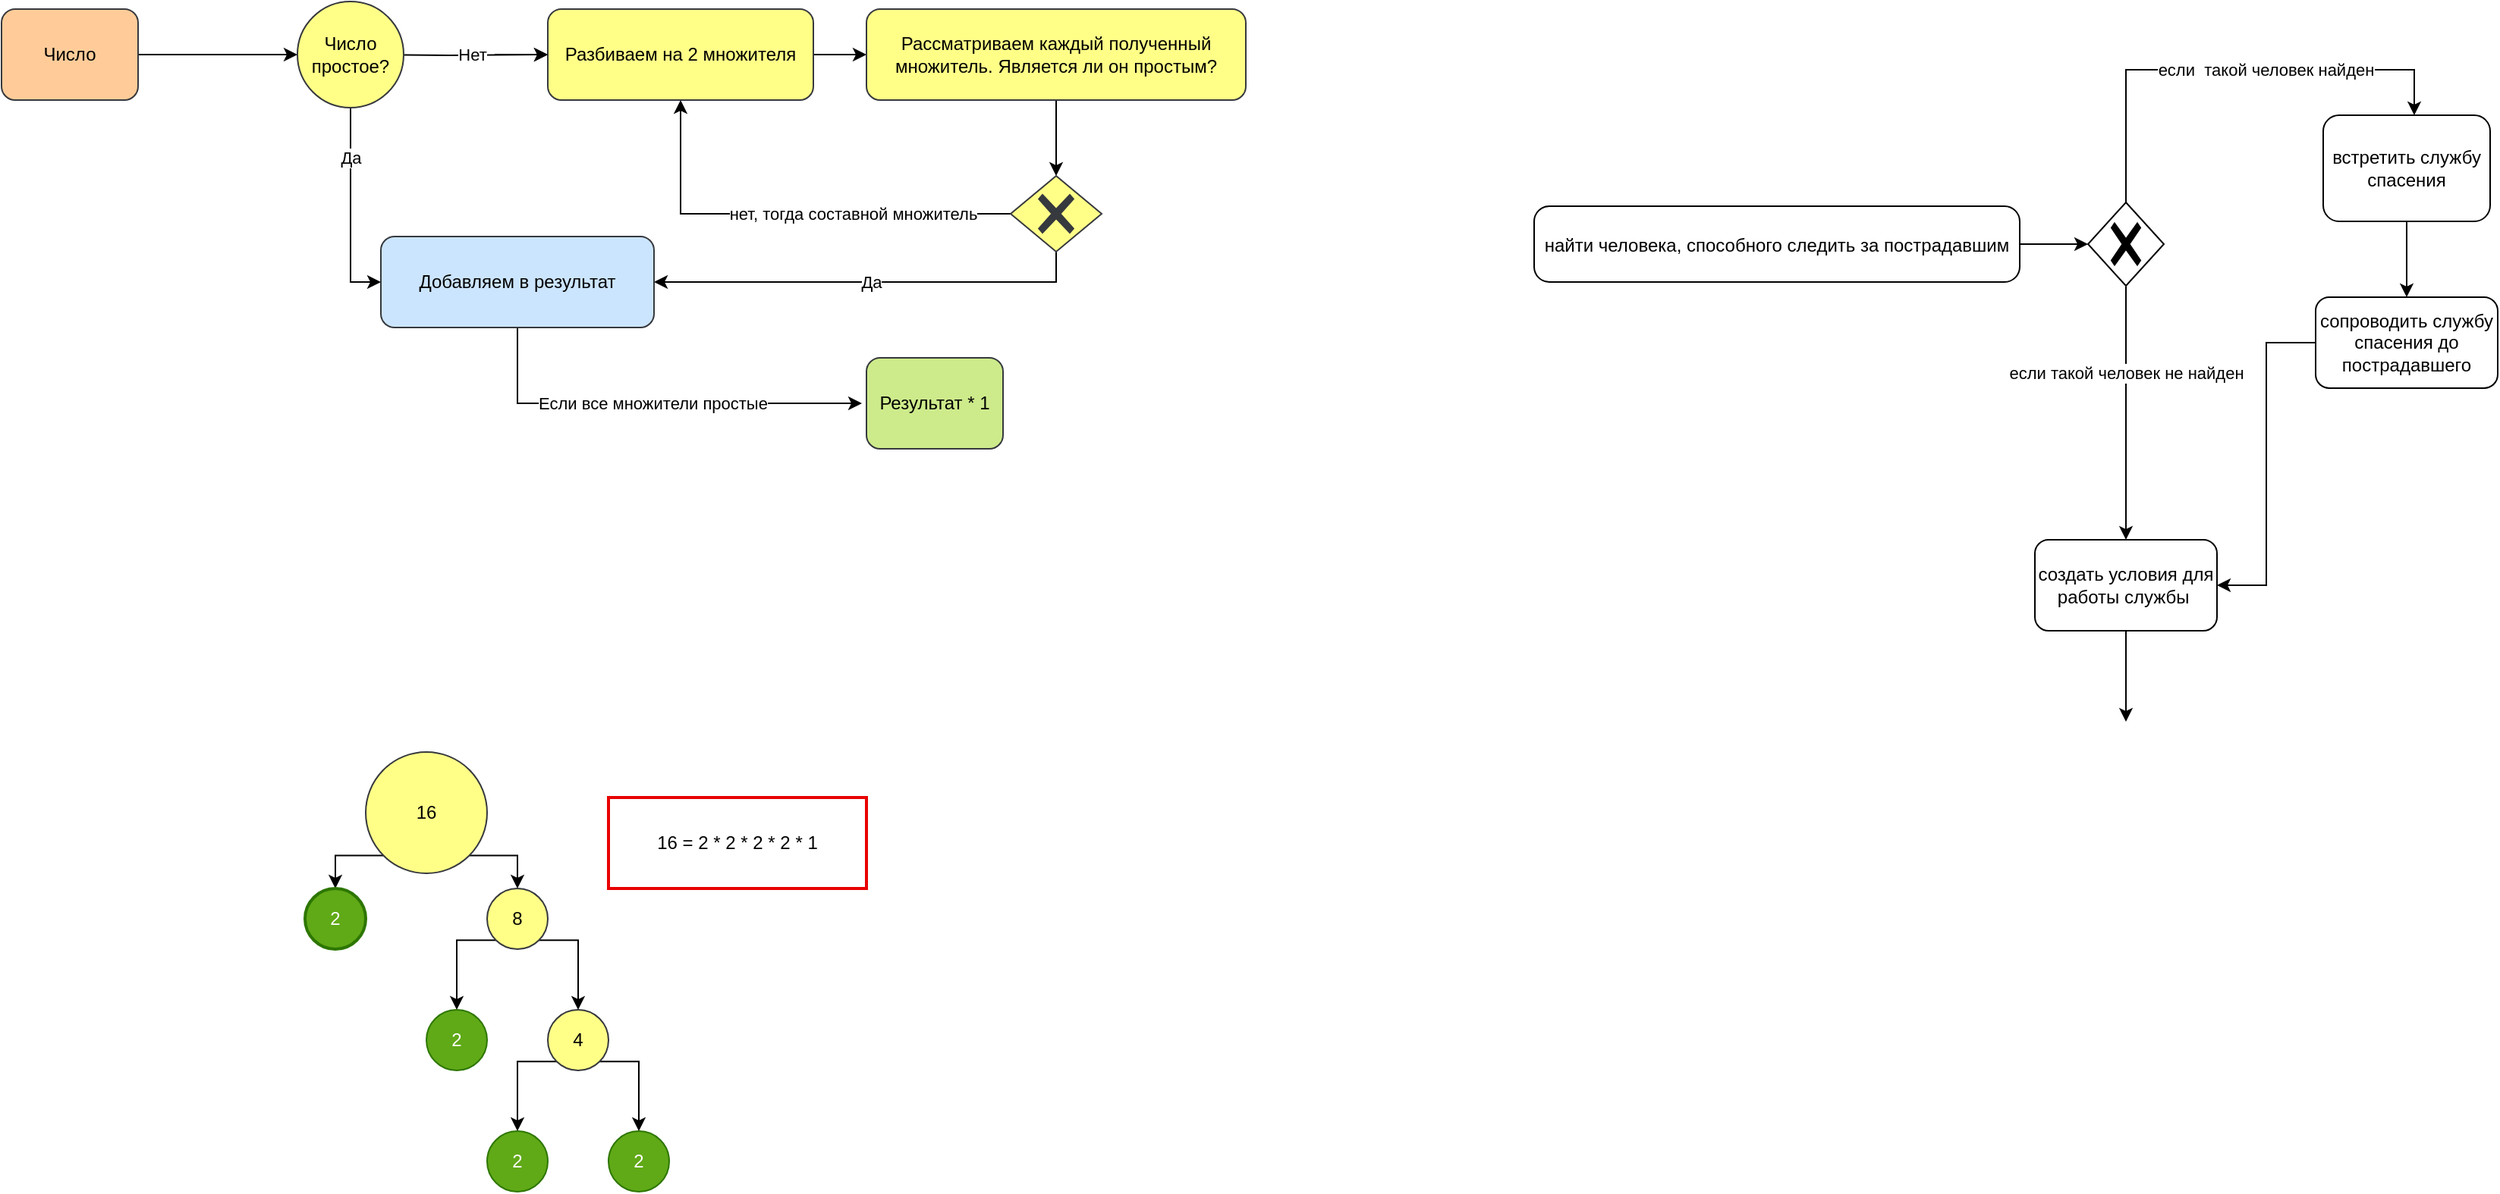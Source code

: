 <mxfile version="14.6.12" type="github">
  <diagram name="Page-1" id="2a216829-ef6e-dabb-86c1-c78162f3ba2b">
    <mxGraphModel dx="916" dy="408" grid="1" gridSize="10" guides="1" tooltips="1" connect="1" arrows="1" fold="1" page="1" pageScale="1" pageWidth="850" pageHeight="1100" background="#ffffff" math="0" shadow="0">
      <root>
        <mxCell id="0" />
        <mxCell id="1" parent="0" />
        <mxCell id="_0RBYRQyoNk86ozEI0FX-4" style="edgeStyle=orthogonalEdgeStyle;rounded=0;orthogonalLoop=1;jettySize=auto;html=1;entryX=0;entryY=0.5;entryDx=0;entryDy=0;" parent="1" source="_0RBYRQyoNk86ozEI0FX-1" edge="1" target="_0RBYRQyoNk86ozEI0FX-6">
          <mxGeometry relative="1" as="geometry">
            <mxPoint x="600" y="290" as="targetPoint" />
          </mxGeometry>
        </mxCell>
        <mxCell id="_0RBYRQyoNk86ozEI0FX-1" value="Разбиваем на 2 множителя" style="rounded=1;whiteSpace=wrap;html=1;fillColor=#ffff88;strokeColor=#36393d;" parent="1" vertex="1">
          <mxGeometry x="390" y="50" width="175" height="60" as="geometry" />
        </mxCell>
        <mxCell id="_0RBYRQyoNk86ozEI0FX-8" value="" style="edgeStyle=orthogonalEdgeStyle;rounded=0;orthogonalLoop=1;jettySize=auto;html=1;" parent="1" source="_0RBYRQyoNk86ozEI0FX-6" target="_0RBYRQyoNk86ozEI0FX-7" edge="1">
          <mxGeometry relative="1" as="geometry" />
        </mxCell>
        <mxCell id="_0RBYRQyoNk86ozEI0FX-6" value="Рассматриваем каждый полученный множитель. Является ли он простым?" style="rounded=1;whiteSpace=wrap;html=1;fillColor=#ffff88;strokeColor=#36393d;" parent="1" vertex="1">
          <mxGeometry x="600" y="50" width="250" height="60" as="geometry" />
        </mxCell>
        <mxCell id="CcLGVhNMaya6ScaZg3aG-6" value="нет, тогда составной множитель" style="edgeStyle=orthogonalEdgeStyle;rounded=0;orthogonalLoop=1;jettySize=auto;html=1;entryX=0.5;entryY=1;entryDx=0;entryDy=0;" edge="1" parent="1" source="_0RBYRQyoNk86ozEI0FX-7" target="_0RBYRQyoNk86ozEI0FX-1">
          <mxGeometry x="-0.288" relative="1" as="geometry">
            <mxPoint x="460" y="187.5" as="targetPoint" />
            <mxPoint as="offset" />
          </mxGeometry>
        </mxCell>
        <mxCell id="CcLGVhNMaya6ScaZg3aG-44" value="Да" style="edgeStyle=orthogonalEdgeStyle;rounded=0;orthogonalLoop=1;jettySize=auto;html=1;entryX=1;entryY=0.5;entryDx=0;entryDy=0;" edge="1" parent="1" source="_0RBYRQyoNk86ozEI0FX-7" target="CcLGVhNMaya6ScaZg3aG-4">
          <mxGeometry relative="1" as="geometry">
            <Array as="points">
              <mxPoint x="725" y="230" />
            </Array>
          </mxGeometry>
        </mxCell>
        <mxCell id="_0RBYRQyoNk86ozEI0FX-7" value="" style="points=[[0.25,0.25,0],[0.5,0,0],[0.75,0.25,0],[1,0.5,0],[0.75,0.75,0],[0.5,1,0],[0.25,0.75,0],[0,0.5,0]];shape=mxgraph.bpmn.gateway2;html=1;verticalLabelPosition=bottom;labelBackgroundColor=#ffffff;verticalAlign=top;align=center;perimeter=rhombusPerimeter;outlineConnect=0;outline=none;symbol=none;gwType=exclusive;fillColor=#ffff88;strokeColor=#36393d;" parent="1" vertex="1">
          <mxGeometry x="695" y="160" width="60" height="50" as="geometry" />
        </mxCell>
        <mxCell id="_0RBYRQyoNk86ozEI0FX-27" style="edgeStyle=orthogonalEdgeStyle;rounded=0;orthogonalLoop=1;jettySize=auto;html=1;" parent="1" source="_0RBYRQyoNk86ozEI0FX-12" edge="1">
          <mxGeometry relative="1" as="geometry">
            <mxPoint x="1430" y="520" as="targetPoint" />
          </mxGeometry>
        </mxCell>
        <mxCell id="_0RBYRQyoNk86ozEI0FX-12" value="создать условия для работы службы&amp;nbsp;" style="rounded=1;whiteSpace=wrap;html=1;" parent="1" vertex="1">
          <mxGeometry x="1370" y="400" width="120" height="60" as="geometry" />
        </mxCell>
        <mxCell id="_0RBYRQyoNk86ozEI0FX-21" value="если&amp;nbsp; такой человек найден" style="edgeStyle=orthogonalEdgeStyle;rounded=0;orthogonalLoop=1;jettySize=auto;html=1;" parent="1" source="_0RBYRQyoNk86ozEI0FX-13" edge="1">
          <mxGeometry x="0.163" relative="1" as="geometry">
            <mxPoint x="1620" y="120" as="targetPoint" />
            <Array as="points">
              <mxPoint x="1430" y="90" />
              <mxPoint x="1620" y="90" />
            </Array>
            <mxPoint as="offset" />
          </mxGeometry>
        </mxCell>
        <mxCell id="_0RBYRQyoNk86ozEI0FX-22" value="если такой человек не найден" style="edgeStyle=orthogonalEdgeStyle;rounded=0;orthogonalLoop=1;jettySize=auto;html=1;entryX=0.5;entryY=0;entryDx=0;entryDy=0;" parent="1" target="_0RBYRQyoNk86ozEI0FX-12" edge="1">
          <mxGeometry x="-0.317" relative="1" as="geometry">
            <mxPoint x="1500" y="332.5" as="targetPoint" />
            <mxPoint x="1430" y="233" as="sourcePoint" />
            <Array as="points">
              <mxPoint x="1430" y="240" />
              <mxPoint x="1430" y="240" />
            </Array>
            <mxPoint as="offset" />
          </mxGeometry>
        </mxCell>
        <mxCell id="_0RBYRQyoNk86ozEI0FX-13" value="" style="points=[[0.25,0.25,0],[0.5,0,0],[0.75,0.25,0],[1,0.5,0],[0.75,0.75,0],[0.5,1,0],[0.25,0.75,0],[0,0.5,0]];shape=mxgraph.bpmn.gateway2;html=1;verticalLabelPosition=bottom;labelBackgroundColor=#ffffff;verticalAlign=top;align=center;perimeter=rhombusPerimeter;outlineConnect=0;outline=none;symbol=none;gwType=exclusive;" parent="1" vertex="1">
          <mxGeometry x="1405" y="177.5" width="50" height="55" as="geometry" />
        </mxCell>
        <mxCell id="_0RBYRQyoNk86ozEI0FX-20" style="edgeStyle=orthogonalEdgeStyle;rounded=0;orthogonalLoop=1;jettySize=auto;html=1;exitX=1;exitY=0.5;exitDx=0;exitDy=0;exitPerimeter=0;entryX=0;entryY=0.5;entryDx=0;entryDy=0;entryPerimeter=0;" parent="1" source="_0RBYRQyoNk86ozEI0FX-18" target="_0RBYRQyoNk86ozEI0FX-13" edge="1">
          <mxGeometry relative="1" as="geometry" />
        </mxCell>
        <mxCell id="_0RBYRQyoNk86ozEI0FX-18" value="найти человека, способного следить за пострадавшим" style="points=[[0.25,0,0],[0.5,0,0],[0.75,0,0],[1,0.25,0],[1,0.5,0],[1,0.75,0],[0.75,1,0],[0.5,1,0],[0.25,1,0],[0,0.75,0],[0,0.5,0],[0,0.25,0]];shape=mxgraph.bpmn.task;rectStyle=rounded;size=10;taskMarker=abstract;" parent="1" vertex="1">
          <mxGeometry x="1040" y="180" width="320" height="50" as="geometry" />
        </mxCell>
        <mxCell id="_0RBYRQyoNk86ozEI0FX-24" style="edgeStyle=orthogonalEdgeStyle;rounded=0;orthogonalLoop=1;jettySize=auto;html=1;entryX=0.5;entryY=0;entryDx=0;entryDy=0;" parent="1" source="_0RBYRQyoNk86ozEI0FX-23" target="_0RBYRQyoNk86ozEI0FX-25" edge="1">
          <mxGeometry relative="1" as="geometry">
            <mxPoint x="1615" y="230" as="targetPoint" />
          </mxGeometry>
        </mxCell>
        <mxCell id="_0RBYRQyoNk86ozEI0FX-23" value="встретить службу спасения" style="rounded=1;whiteSpace=wrap;html=1;" parent="1" vertex="1">
          <mxGeometry x="1560" y="120" width="110" height="70" as="geometry" />
        </mxCell>
        <mxCell id="_0RBYRQyoNk86ozEI0FX-26" style="edgeStyle=orthogonalEdgeStyle;rounded=0;orthogonalLoop=1;jettySize=auto;html=1;entryX=1;entryY=0.5;entryDx=0;entryDy=0;" parent="1" source="_0RBYRQyoNk86ozEI0FX-25" target="_0RBYRQyoNk86ozEI0FX-12" edge="1">
          <mxGeometry relative="1" as="geometry">
            <mxPoint x="1615" y="430" as="targetPoint" />
          </mxGeometry>
        </mxCell>
        <mxCell id="_0RBYRQyoNk86ozEI0FX-25" value="сопроводить службу спасения до пострадавшего" style="rounded=1;whiteSpace=wrap;html=1;" parent="1" vertex="1">
          <mxGeometry x="1555" y="240" width="120" height="60" as="geometry" />
        </mxCell>
        <mxCell id="CcLGVhNMaya6ScaZg3aG-2" style="edgeStyle=orthogonalEdgeStyle;rounded=0;orthogonalLoop=1;jettySize=auto;html=1;exitX=1;exitY=0.5;exitDx=0;exitDy=0;entryX=0;entryY=0.5;entryDx=0;entryDy=0;startArrow=none;" edge="1" parent="1" target="_0RBYRQyoNk86ozEI0FX-1">
          <mxGeometry relative="1" as="geometry">
            <mxPoint x="355" y="80.0" as="sourcePoint" />
          </mxGeometry>
        </mxCell>
        <mxCell id="CcLGVhNMaya6ScaZg3aG-38" style="edgeStyle=orthogonalEdgeStyle;rounded=0;orthogonalLoop=1;jettySize=auto;html=1;exitX=1;exitY=0.5;exitDx=0;exitDy=0;entryX=0;entryY=0.5;entryDx=0;entryDy=0;" edge="1" parent="1" source="CcLGVhNMaya6ScaZg3aG-1" target="CcLGVhNMaya6ScaZg3aG-15">
          <mxGeometry relative="1" as="geometry">
            <mxPoint x="90" y="230" as="targetPoint" />
          </mxGeometry>
        </mxCell>
        <mxCell id="CcLGVhNMaya6ScaZg3aG-1" value="Число" style="rounded=1;whiteSpace=wrap;html=1;fillColor=#ffcc99;strokeColor=#36393d;" vertex="1" parent="1">
          <mxGeometry x="30" y="50" width="90" height="60" as="geometry" />
        </mxCell>
        <mxCell id="CcLGVhNMaya6ScaZg3aG-41" value="Если все множители простые" style="edgeStyle=orthogonalEdgeStyle;rounded=0;orthogonalLoop=1;jettySize=auto;html=1;exitX=0.5;exitY=1;exitDx=0;exitDy=0;" edge="1" parent="1" source="CcLGVhNMaya6ScaZg3aG-4">
          <mxGeometry relative="1" as="geometry">
            <mxPoint x="597" y="310" as="targetPoint" />
            <Array as="points">
              <mxPoint x="370" y="310" />
            </Array>
          </mxGeometry>
        </mxCell>
        <mxCell id="CcLGVhNMaya6ScaZg3aG-4" value="Добавляем в результат" style="rounded=1;whiteSpace=wrap;html=1;fillColor=#cce5ff;strokeColor=#36393d;" vertex="1" parent="1">
          <mxGeometry x="280" y="200" width="180" height="60" as="geometry" />
        </mxCell>
        <mxCell id="CcLGVhNMaya6ScaZg3aG-14" value="Нет" style="edgeStyle=orthogonalEdgeStyle;rounded=0;orthogonalLoop=1;jettySize=auto;html=1;entryX=0;entryY=0.5;entryDx=0;entryDy=0;" edge="1" parent="1" target="_0RBYRQyoNk86ozEI0FX-1">
          <mxGeometry x="0.231" relative="1" as="geometry">
            <mxPoint x="260" y="80.0" as="sourcePoint" />
            <mxPoint as="offset" />
          </mxGeometry>
        </mxCell>
        <mxCell id="CcLGVhNMaya6ScaZg3aG-16" value="Да" style="edgeStyle=orthogonalEdgeStyle;rounded=0;orthogonalLoop=1;jettySize=auto;html=1;exitX=0.5;exitY=1;exitDx=0;exitDy=0;entryX=0;entryY=0.5;entryDx=0;entryDy=0;" edge="1" parent="1" source="CcLGVhNMaya6ScaZg3aG-15" target="CcLGVhNMaya6ScaZg3aG-4">
          <mxGeometry x="-0.516" relative="1" as="geometry">
            <mxPoint x="350" y="280" as="targetPoint" />
            <Array as="points">
              <mxPoint x="260" y="230" />
            </Array>
            <mxPoint as="offset" />
          </mxGeometry>
        </mxCell>
        <mxCell id="CcLGVhNMaya6ScaZg3aG-15" value="Число простое?" style="ellipse;whiteSpace=wrap;html=1;aspect=fixed;fillColor=#ffff88;strokeColor=#36393d;" vertex="1" parent="1">
          <mxGeometry x="225" y="45" width="70" height="70" as="geometry" />
        </mxCell>
        <mxCell id="CcLGVhNMaya6ScaZg3aG-27" style="edgeStyle=orthogonalEdgeStyle;rounded=0;orthogonalLoop=1;jettySize=auto;html=1;exitX=1;exitY=1;exitDx=0;exitDy=0;entryX=0.5;entryY=0;entryDx=0;entryDy=0;" edge="1" parent="1" source="CcLGVhNMaya6ScaZg3aG-18" target="CcLGVhNMaya6ScaZg3aG-21">
          <mxGeometry relative="1" as="geometry" />
        </mxCell>
        <mxCell id="CcLGVhNMaya6ScaZg3aG-28" style="edgeStyle=orthogonalEdgeStyle;rounded=0;orthogonalLoop=1;jettySize=auto;html=1;exitX=0;exitY=1;exitDx=0;exitDy=0;entryX=0.5;entryY=0;entryDx=0;entryDy=0;" edge="1" parent="1" source="CcLGVhNMaya6ScaZg3aG-18" target="CcLGVhNMaya6ScaZg3aG-20">
          <mxGeometry relative="1" as="geometry" />
        </mxCell>
        <mxCell id="CcLGVhNMaya6ScaZg3aG-18" value="16" style="ellipse;whiteSpace=wrap;html=1;aspect=fixed;fillColor=#ffff88;strokeColor=#36393d;" vertex="1" parent="1">
          <mxGeometry x="270" y="540" width="80" height="80" as="geometry" />
        </mxCell>
        <mxCell id="CcLGVhNMaya6ScaZg3aG-20" value="2" style="ellipse;whiteSpace=wrap;html=1;aspect=fixed;fillColor=#60a917;strokeColor=#2D7600;strokeWidth=2;fontColor=#ffffff;" vertex="1" parent="1">
          <mxGeometry x="230" y="630" width="40" height="40" as="geometry" />
        </mxCell>
        <mxCell id="CcLGVhNMaya6ScaZg3aG-29" style="edgeStyle=orthogonalEdgeStyle;rounded=0;orthogonalLoop=1;jettySize=auto;html=1;exitX=0;exitY=1;exitDx=0;exitDy=0;entryX=0.5;entryY=0;entryDx=0;entryDy=0;" edge="1" parent="1" source="CcLGVhNMaya6ScaZg3aG-21" target="CcLGVhNMaya6ScaZg3aG-23">
          <mxGeometry relative="1" as="geometry">
            <Array as="points">
              <mxPoint x="330" y="664" />
            </Array>
          </mxGeometry>
        </mxCell>
        <mxCell id="CcLGVhNMaya6ScaZg3aG-30" style="edgeStyle=orthogonalEdgeStyle;rounded=0;orthogonalLoop=1;jettySize=auto;html=1;exitX=1;exitY=1;exitDx=0;exitDy=0;entryX=0.5;entryY=0;entryDx=0;entryDy=0;" edge="1" parent="1" source="CcLGVhNMaya6ScaZg3aG-21" target="CcLGVhNMaya6ScaZg3aG-24">
          <mxGeometry relative="1" as="geometry">
            <Array as="points">
              <mxPoint x="410" y="664" />
            </Array>
          </mxGeometry>
        </mxCell>
        <mxCell id="CcLGVhNMaya6ScaZg3aG-21" value="8" style="ellipse;whiteSpace=wrap;html=1;aspect=fixed;fillColor=#ffff88;strokeColor=#36393d;" vertex="1" parent="1">
          <mxGeometry x="350" y="630" width="40" height="40" as="geometry" />
        </mxCell>
        <mxCell id="CcLGVhNMaya6ScaZg3aG-23" value="2" style="ellipse;whiteSpace=wrap;html=1;aspect=fixed;fillColor=#60a917;strokeColor=#2D7600;fontColor=#ffffff;" vertex="1" parent="1">
          <mxGeometry x="310" y="710" width="40" height="40" as="geometry" />
        </mxCell>
        <mxCell id="CcLGVhNMaya6ScaZg3aG-31" style="edgeStyle=orthogonalEdgeStyle;rounded=0;orthogonalLoop=1;jettySize=auto;html=1;exitX=1;exitY=1;exitDx=0;exitDy=0;entryX=0.5;entryY=0;entryDx=0;entryDy=0;" edge="1" parent="1" source="CcLGVhNMaya6ScaZg3aG-24" target="CcLGVhNMaya6ScaZg3aG-26">
          <mxGeometry relative="1" as="geometry">
            <Array as="points">
              <mxPoint x="450" y="744" />
            </Array>
          </mxGeometry>
        </mxCell>
        <mxCell id="CcLGVhNMaya6ScaZg3aG-32" style="edgeStyle=orthogonalEdgeStyle;rounded=0;orthogonalLoop=1;jettySize=auto;html=1;exitX=0;exitY=1;exitDx=0;exitDy=0;entryX=0.5;entryY=0;entryDx=0;entryDy=0;" edge="1" parent="1" source="CcLGVhNMaya6ScaZg3aG-24" target="CcLGVhNMaya6ScaZg3aG-25">
          <mxGeometry relative="1" as="geometry">
            <Array as="points">
              <mxPoint x="370" y="744" />
            </Array>
          </mxGeometry>
        </mxCell>
        <mxCell id="CcLGVhNMaya6ScaZg3aG-24" value="4" style="ellipse;whiteSpace=wrap;html=1;aspect=fixed;fillColor=#ffff88;strokeColor=#36393d;" vertex="1" parent="1">
          <mxGeometry x="390" y="710" width="40" height="40" as="geometry" />
        </mxCell>
        <mxCell id="CcLGVhNMaya6ScaZg3aG-25" value="2" style="ellipse;whiteSpace=wrap;html=1;aspect=fixed;fillColor=#60a917;strokeColor=#2D7600;fontColor=#ffffff;" vertex="1" parent="1">
          <mxGeometry x="350" y="790" width="40" height="40" as="geometry" />
        </mxCell>
        <mxCell id="CcLGVhNMaya6ScaZg3aG-26" value="2" style="ellipse;whiteSpace=wrap;html=1;aspect=fixed;fillColor=#60a917;strokeColor=#2D7600;fontColor=#ffffff;" vertex="1" parent="1">
          <mxGeometry x="430" y="790" width="40" height="40" as="geometry" />
        </mxCell>
        <mxCell id="CcLGVhNMaya6ScaZg3aG-34" value="16 = 2 * 2 * 2 * 2 * 1" style="rounded=0;whiteSpace=wrap;html=1;strokeColor=#E80000;strokeWidth=2;" vertex="1" parent="1">
          <mxGeometry x="430" y="570" width="170" height="60" as="geometry" />
        </mxCell>
        <mxCell id="CcLGVhNMaya6ScaZg3aG-39" value="Результат * 1" style="rounded=1;whiteSpace=wrap;html=1;fillColor=#cdeb8b;strokeColor=#36393d;" vertex="1" parent="1">
          <mxGeometry x="600" y="280" width="90" height="60" as="geometry" />
        </mxCell>
      </root>
    </mxGraphModel>
  </diagram>
</mxfile>
